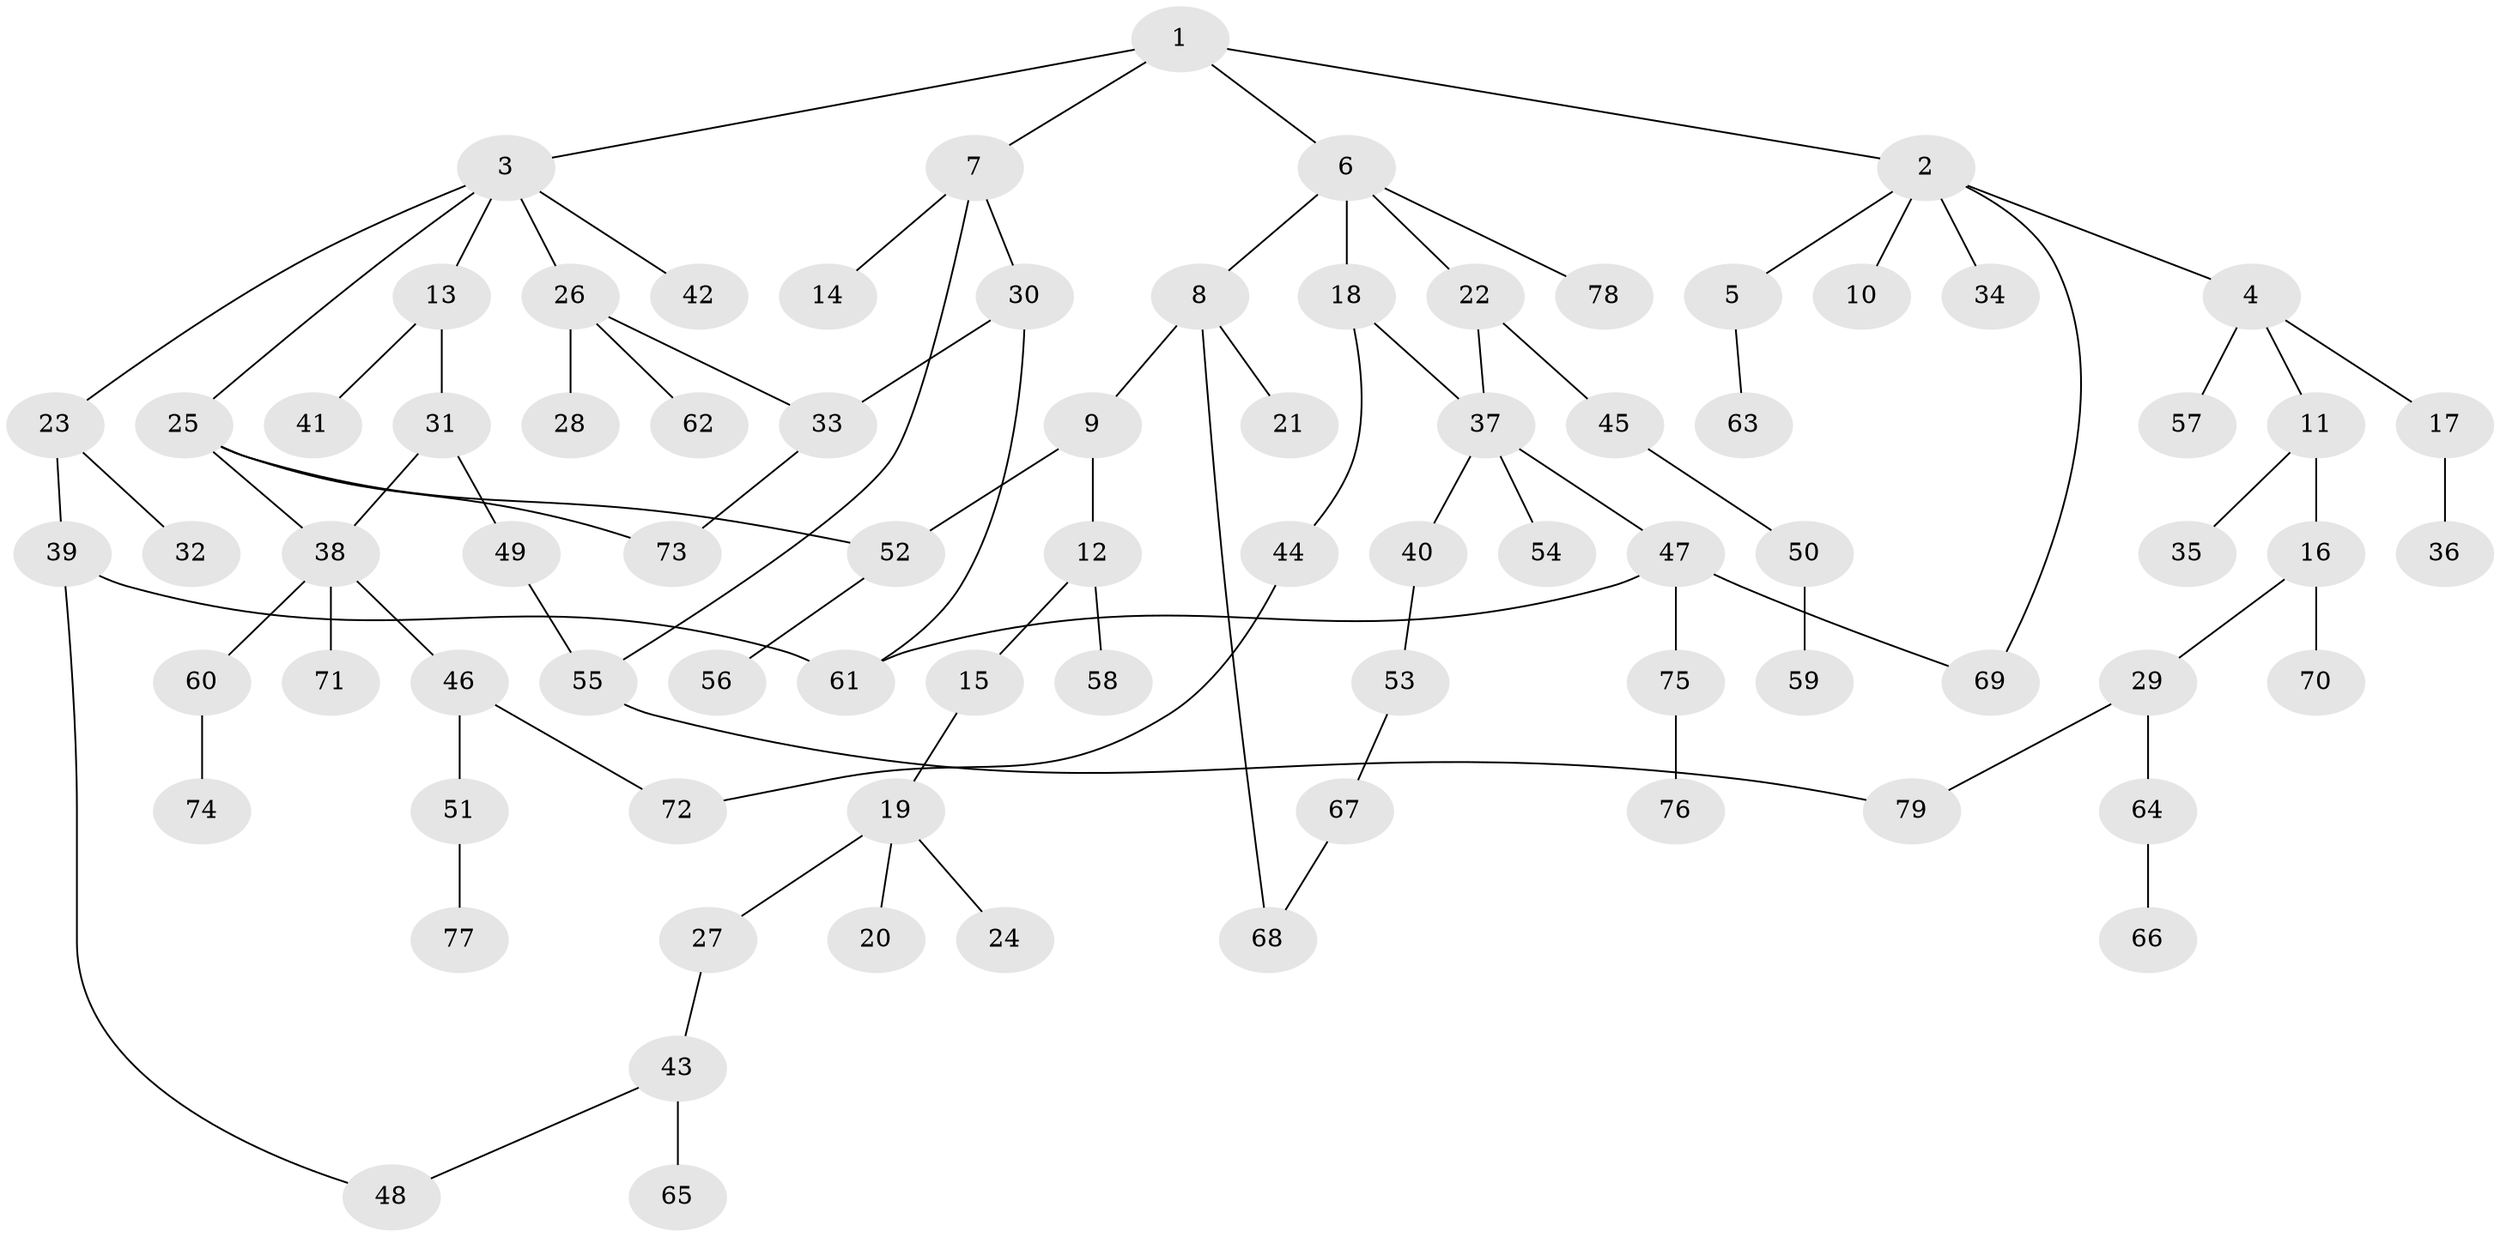 // Generated by graph-tools (version 1.1) at 2025/10/02/27/25 16:10:54]
// undirected, 79 vertices, 91 edges
graph export_dot {
graph [start="1"]
  node [color=gray90,style=filled];
  1;
  2;
  3;
  4;
  5;
  6;
  7;
  8;
  9;
  10;
  11;
  12;
  13;
  14;
  15;
  16;
  17;
  18;
  19;
  20;
  21;
  22;
  23;
  24;
  25;
  26;
  27;
  28;
  29;
  30;
  31;
  32;
  33;
  34;
  35;
  36;
  37;
  38;
  39;
  40;
  41;
  42;
  43;
  44;
  45;
  46;
  47;
  48;
  49;
  50;
  51;
  52;
  53;
  54;
  55;
  56;
  57;
  58;
  59;
  60;
  61;
  62;
  63;
  64;
  65;
  66;
  67;
  68;
  69;
  70;
  71;
  72;
  73;
  74;
  75;
  76;
  77;
  78;
  79;
  1 -- 2;
  1 -- 3;
  1 -- 6;
  1 -- 7;
  2 -- 4;
  2 -- 5;
  2 -- 10;
  2 -- 34;
  2 -- 69;
  3 -- 13;
  3 -- 23;
  3 -- 25;
  3 -- 26;
  3 -- 42;
  4 -- 11;
  4 -- 17;
  4 -- 57;
  5 -- 63;
  6 -- 8;
  6 -- 18;
  6 -- 22;
  6 -- 78;
  7 -- 14;
  7 -- 30;
  7 -- 55;
  8 -- 9;
  8 -- 21;
  8 -- 68;
  9 -- 12;
  9 -- 52;
  11 -- 16;
  11 -- 35;
  12 -- 15;
  12 -- 58;
  13 -- 31;
  13 -- 41;
  15 -- 19;
  16 -- 29;
  16 -- 70;
  17 -- 36;
  18 -- 44;
  18 -- 37;
  19 -- 20;
  19 -- 24;
  19 -- 27;
  22 -- 37;
  22 -- 45;
  23 -- 32;
  23 -- 39;
  25 -- 52;
  25 -- 38;
  25 -- 73;
  26 -- 28;
  26 -- 33;
  26 -- 62;
  27 -- 43;
  29 -- 64;
  29 -- 79;
  30 -- 61;
  30 -- 33;
  31 -- 38;
  31 -- 49;
  33 -- 73;
  37 -- 40;
  37 -- 47;
  37 -- 54;
  38 -- 46;
  38 -- 60;
  38 -- 71;
  39 -- 48;
  39 -- 61;
  40 -- 53;
  43 -- 65;
  43 -- 48;
  44 -- 72;
  45 -- 50;
  46 -- 51;
  46 -- 72;
  47 -- 61;
  47 -- 75;
  47 -- 69;
  49 -- 55;
  50 -- 59;
  51 -- 77;
  52 -- 56;
  53 -- 67;
  55 -- 79;
  60 -- 74;
  64 -- 66;
  67 -- 68;
  75 -- 76;
}
